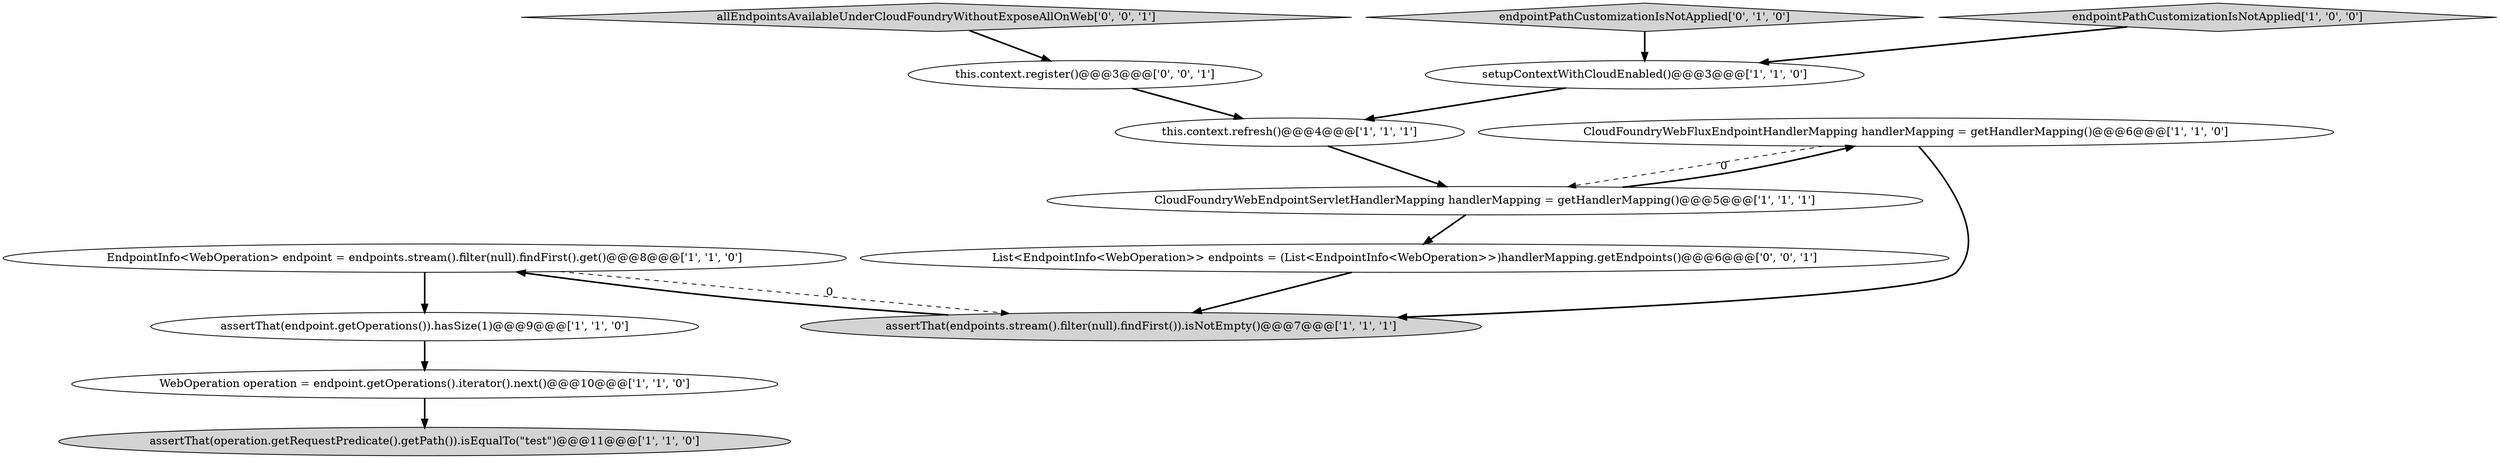 digraph {
8 [style = filled, label = "assertThat(operation.getRequestPredicate().getPath()).isEqualTo(\"test\")@@@11@@@['1', '1', '0']", fillcolor = lightgray, shape = ellipse image = "AAA0AAABBB1BBB"];
1 [style = filled, label = "WebOperation operation = endpoint.getOperations().iterator().next()@@@10@@@['1', '1', '0']", fillcolor = white, shape = ellipse image = "AAA0AAABBB1BBB"];
6 [style = filled, label = "this.context.refresh()@@@4@@@['1', '1', '1']", fillcolor = white, shape = ellipse image = "AAA0AAABBB1BBB"];
3 [style = filled, label = "assertThat(endpoints.stream().filter(null).findFirst()).isNotEmpty()@@@7@@@['1', '1', '1']", fillcolor = lightgray, shape = ellipse image = "AAA0AAABBB1BBB"];
10 [style = filled, label = "endpointPathCustomizationIsNotApplied['0', '1', '0']", fillcolor = lightgray, shape = diamond image = "AAA0AAABBB2BBB"];
2 [style = filled, label = "CloudFoundryWebFluxEndpointHandlerMapping handlerMapping = getHandlerMapping()@@@6@@@['1', '1', '0']", fillcolor = white, shape = ellipse image = "AAA0AAABBB1BBB"];
12 [style = filled, label = "List<EndpointInfo<WebOperation>> endpoints = (List<EndpointInfo<WebOperation>>)handlerMapping.getEndpoints()@@@6@@@['0', '0', '1']", fillcolor = white, shape = ellipse image = "AAA0AAABBB3BBB"];
0 [style = filled, label = "EndpointInfo<WebOperation> endpoint = endpoints.stream().filter(null).findFirst().get()@@@8@@@['1', '1', '0']", fillcolor = white, shape = ellipse image = "AAA0AAABBB1BBB"];
5 [style = filled, label = "assertThat(endpoint.getOperations()).hasSize(1)@@@9@@@['1', '1', '0']", fillcolor = white, shape = ellipse image = "AAA0AAABBB1BBB"];
9 [style = filled, label = "CloudFoundryWebEndpointServletHandlerMapping handlerMapping = getHandlerMapping()@@@5@@@['1', '1', '1']", fillcolor = white, shape = ellipse image = "AAA0AAABBB1BBB"];
11 [style = filled, label = "this.context.register()@@@3@@@['0', '0', '1']", fillcolor = white, shape = ellipse image = "AAA0AAABBB3BBB"];
13 [style = filled, label = "allEndpointsAvailableUnderCloudFoundryWithoutExposeAllOnWeb['0', '0', '1']", fillcolor = lightgray, shape = diamond image = "AAA0AAABBB3BBB"];
4 [style = filled, label = "setupContextWithCloudEnabled()@@@3@@@['1', '1', '0']", fillcolor = white, shape = ellipse image = "AAA0AAABBB1BBB"];
7 [style = filled, label = "endpointPathCustomizationIsNotApplied['1', '0', '0']", fillcolor = lightgray, shape = diamond image = "AAA0AAABBB1BBB"];
5->1 [style = bold, label=""];
12->3 [style = bold, label=""];
9->12 [style = bold, label=""];
0->3 [style = dashed, label="0"];
1->8 [style = bold, label=""];
7->4 [style = bold, label=""];
6->9 [style = bold, label=""];
2->9 [style = dashed, label="0"];
4->6 [style = bold, label=""];
9->2 [style = bold, label=""];
13->11 [style = bold, label=""];
3->0 [style = bold, label=""];
2->3 [style = bold, label=""];
11->6 [style = bold, label=""];
0->5 [style = bold, label=""];
10->4 [style = bold, label=""];
}
